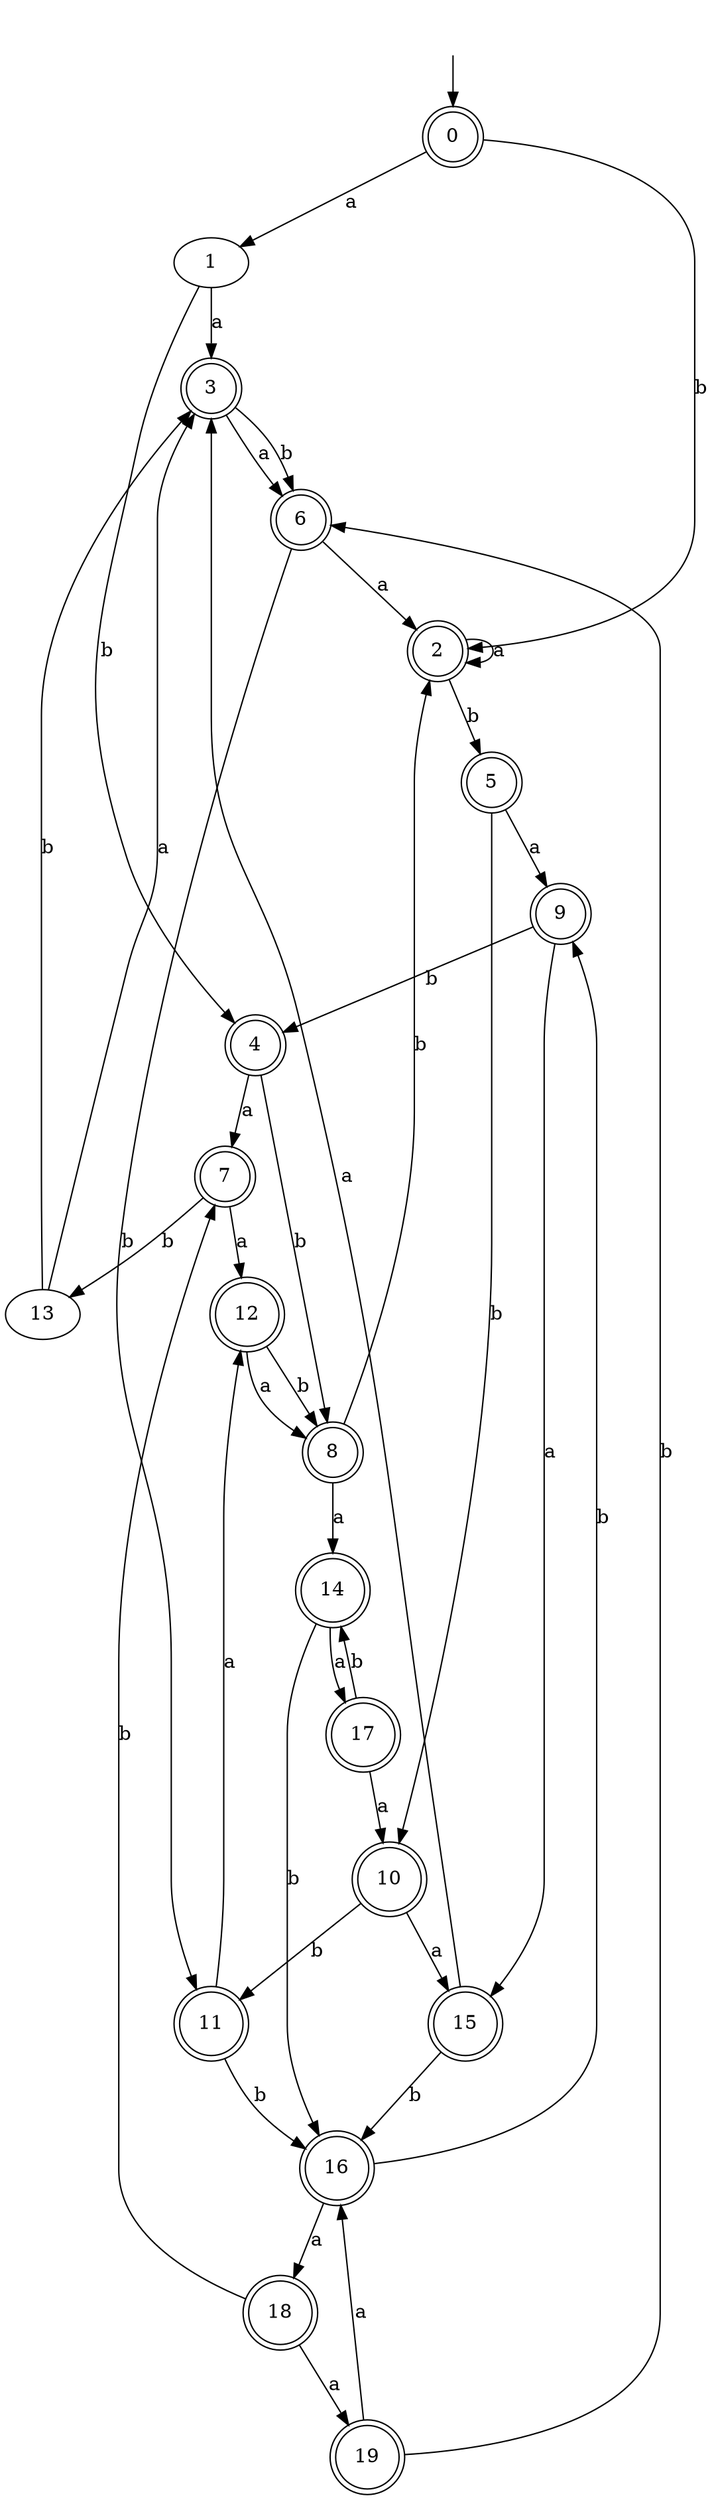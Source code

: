 digraph RandomDFA {
  __start0 [label="", shape=none];
  __start0 -> 0 [label=""];
  0 [shape=circle] [shape=doublecircle]
  0 -> 1 [label="a"]
  0 -> 2 [label="b"]
  1
  1 -> 3 [label="a"]
  1 -> 4 [label="b"]
  2 [shape=doublecircle]
  2 -> 2 [label="a"]
  2 -> 5 [label="b"]
  3 [shape=doublecircle]
  3 -> 6 [label="a"]
  3 -> 6 [label="b"]
  4 [shape=doublecircle]
  4 -> 7 [label="a"]
  4 -> 8 [label="b"]
  5 [shape=doublecircle]
  5 -> 9 [label="a"]
  5 -> 10 [label="b"]
  6 [shape=doublecircle]
  6 -> 2 [label="a"]
  6 -> 11 [label="b"]
  7 [shape=doublecircle]
  7 -> 12 [label="a"]
  7 -> 13 [label="b"]
  8 [shape=doublecircle]
  8 -> 14 [label="a"]
  8 -> 2 [label="b"]
  9 [shape=doublecircle]
  9 -> 15 [label="a"]
  9 -> 4 [label="b"]
  10 [shape=doublecircle]
  10 -> 15 [label="a"]
  10 -> 11 [label="b"]
  11 [shape=doublecircle]
  11 -> 12 [label="a"]
  11 -> 16 [label="b"]
  12 [shape=doublecircle]
  12 -> 8 [label="a"]
  12 -> 8 [label="b"]
  13
  13 -> 3 [label="a"]
  13 -> 3 [label="b"]
  14 [shape=doublecircle]
  14 -> 17 [label="a"]
  14 -> 16 [label="b"]
  15 [shape=doublecircle]
  15 -> 3 [label="a"]
  15 -> 16 [label="b"]
  16 [shape=doublecircle]
  16 -> 18 [label="a"]
  16 -> 9 [label="b"]
  17 [shape=doublecircle]
  17 -> 10 [label="a"]
  17 -> 14 [label="b"]
  18 [shape=doublecircle]
  18 -> 19 [label="a"]
  18 -> 7 [label="b"]
  19 [shape=doublecircle]
  19 -> 16 [label="a"]
  19 -> 6 [label="b"]
}
